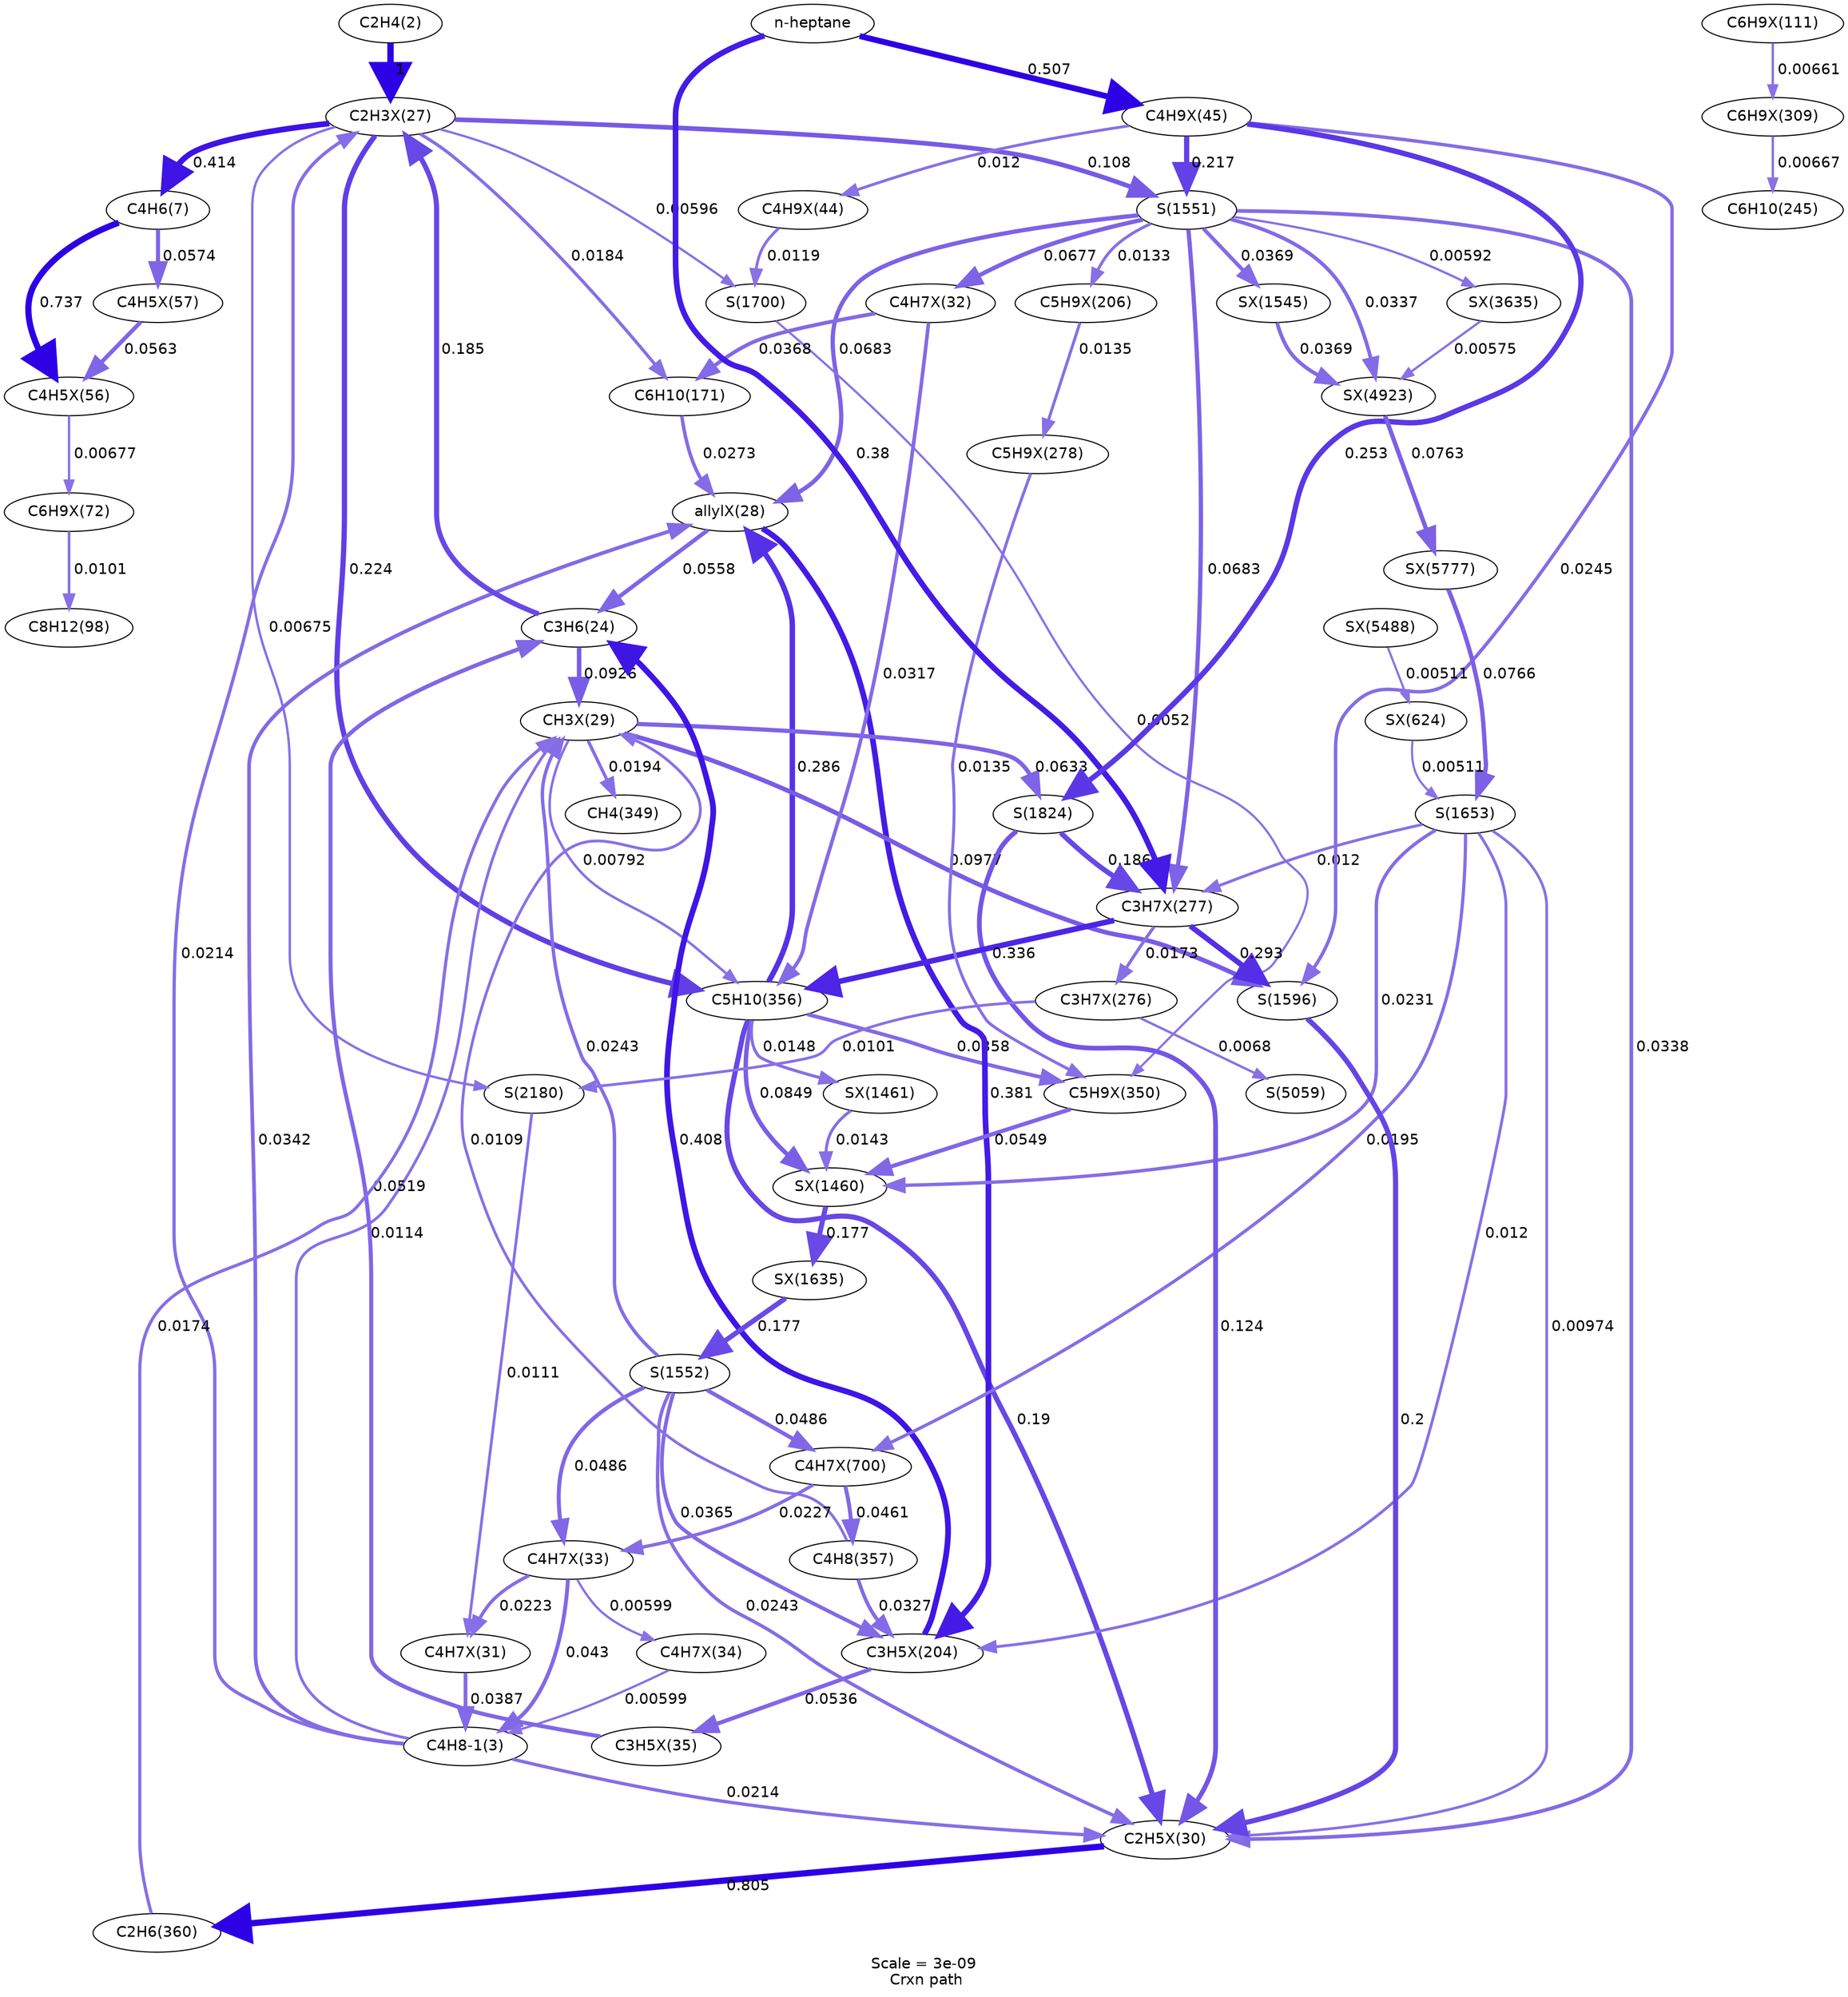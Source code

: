 digraph reaction_paths {
center=1;
s5 -> s68[fontname="Helvetica", style="setlinewidth(6)", arrowsize=3, color="0.7, 1.5, 0.9"
, label=" 1"];
s68 -> s8[fontname="Helvetica", style="setlinewidth(5.33)", arrowsize=2.67, color="0.7, 0.914, 0.9"
, label=" 0.414"];
s6 -> s68[fontname="Helvetica", style="setlinewidth(3.1)", arrowsize=1.55, color="0.7, 0.521, 0.9"
, label=" 0.0214"];
s68 -> s13[fontname="Helvetica", style="setlinewidth(2.98)", arrowsize=1.49, color="0.7, 0.518, 0.9"
, label=" 0.0184"];
s10 -> s68[fontname="Helvetica", style="setlinewidth(4.73)", arrowsize=2.36, color="0.7, 0.685, 0.9"
, label=" 0.185"];
s68 -> s27[fontname="Helvetica", style="setlinewidth(4.87)", arrowsize=2.43, color="0.7, 0.724, 0.9"
, label=" 0.224"];
s68 -> s33[fontname="Helvetica", style="setlinewidth(4.32)", arrowsize=2.16, color="0.7, 0.608, 0.9"
, label=" 0.108"];
s68 -> s49[fontname="Helvetica", style="setlinewidth(2.23)", arrowsize=1.11, color="0.7, 0.507, 0.9"
, label=" 0.00675"];
s68 -> s45[fontname="Helvetica", style="setlinewidth(2.13)", arrowsize=1.07, color="0.7, 0.506, 0.9"
, label=" 0.00596"];
s8 -> s84[fontname="Helvetica", style="setlinewidth(5.77)", arrowsize=2.88, color="0.7, 1.24, 0.9"
, label=" 0.737"];
s8 -> s85[fontname="Helvetica", style="setlinewidth(3.84)", arrowsize=1.92, color="0.7, 0.557, 0.9"
, label=" 0.0574"];
s85 -> s84[fontname="Helvetica", style="setlinewidth(3.83)", arrowsize=1.91, color="0.7, 0.556, 0.9"
, label=" 0.0563"];
s84 -> s88[fontname="Helvetica", style="setlinewidth(2.23)", arrowsize=1.11, color="0.7, 0.507, 0.9"
, label=" 0.00677"];
s88 -> s12[fontname="Helvetica", style="setlinewidth(2.53)", arrowsize=1.26, color="0.7, 0.51, 0.9"
, label=" 0.0101"];
s6 -> s69[fontname="Helvetica", style="setlinewidth(3.45)", arrowsize=1.73, color="0.7, 0.534, 0.9"
, label=" 0.0342"];
s6 -> s70[fontname="Helvetica", style="setlinewidth(2.62)", arrowsize=1.31, color="0.7, 0.511, 0.9"
, label=" 0.0114"];
s6 -> s71[fontname="Helvetica", style="setlinewidth(3.1)", arrowsize=1.55, color="0.7, 0.521, 0.9"
, label=" 0.0214"];
s74 -> s6[fontname="Helvetica", style="setlinewidth(3.62)", arrowsize=1.81, color="0.7, 0.543, 0.9"
, label=" 0.043"];
s72 -> s6[fontname="Helvetica", style="setlinewidth(3.55)", arrowsize=1.77, color="0.7, 0.539, 0.9"
, label=" 0.0387"];
s75 -> s6[fontname="Helvetica", style="setlinewidth(2.14)", arrowsize=1.07, color="0.7, 0.506, 0.9"
, label=" 0.00599"];
s73 -> s13[fontname="Helvetica", style="setlinewidth(3.51)", arrowsize=1.75, color="0.7, 0.537, 0.9"
, label=" 0.0368"];
s73 -> s27[fontname="Helvetica", style="setlinewidth(3.39)", arrowsize=1.7, color="0.7, 0.532, 0.9"
, label=" 0.0317"];
s33 -> s73[fontname="Helvetica", style="setlinewidth(3.97)", arrowsize=1.98, color="0.7, 0.568, 0.9"
, label=" 0.0677"];
s13 -> s69[fontname="Helvetica", style="setlinewidth(3.28)", arrowsize=1.64, color="0.7, 0.527, 0.9"
, label=" 0.0273"];
s69 -> s105[fontname="Helvetica", style="setlinewidth(5.27)", arrowsize=2.64, color="0.7, 0.881, 0.9"
, label=" 0.381"];
s69 -> s10[fontname="Helvetica", style="setlinewidth(3.82)", arrowsize=1.91, color="0.7, 0.556, 0.9"
, label=" 0.0558"];
s27 -> s69[fontname="Helvetica", style="setlinewidth(5.05)", arrowsize=2.53, color="0.7, 0.786, 0.9"
, label=" 0.286"];
s33 -> s69[fontname="Helvetica", style="setlinewidth(3.97)", arrowsize=1.99, color="0.7, 0.568, 0.9"
, label=" 0.0683"];
s105 -> s76[fontname="Helvetica", style="setlinewidth(3.79)", arrowsize=1.9, color="0.7, 0.554, 0.9"
, label=" 0.0536"];
s105 -> s10[fontname="Helvetica", style="setlinewidth(5.32)", arrowsize=2.66, color="0.7, 0.908, 0.9"
, label=" 0.408"];
s34 -> s105[fontname="Helvetica", style="setlinewidth(3.5)", arrowsize=1.75, color="0.7, 0.536, 0.9"
, label=" 0.0365"];
s28 -> s105[fontname="Helvetica", style="setlinewidth(3.42)", arrowsize=1.71, color="0.7, 0.533, 0.9"
, label=" 0.0327"];
s43 -> s105[fontname="Helvetica", style="setlinewidth(2.66)", arrowsize=1.33, color="0.7, 0.512, 0.9"
, label=" 0.012"];
s76 -> s10[fontname="Helvetica", style="setlinewidth(3.77)", arrowsize=1.88, color="0.7, 0.552, 0.9"
, label=" 0.0519"];
s10 -> s70[fontname="Helvetica", style="setlinewidth(4.2)", arrowsize=2.1, color="0.7, 0.593, 0.9"
, label=" 0.0926"];
s98 -> s117[fontname="Helvetica", style="setlinewidth(2.21)", arrowsize=1.11, color="0.7, 0.507, 0.9"
, label=" 0.00661"];
s29 -> s70[fontname="Helvetica", style="setlinewidth(2.94)", arrowsize=1.47, color="0.7, 0.517, 0.9"
, label=" 0.0174"];
s70 -> s25[fontname="Helvetica", style="setlinewidth(3.02)", arrowsize=1.51, color="0.7, 0.519, 0.9"
, label=" 0.0194"];
s70 -> s27[fontname="Helvetica", style="setlinewidth(2.35)", arrowsize=1.17, color="0.7, 0.508, 0.9"
, label=" 0.00792"];
s34 -> s70[fontname="Helvetica", style="setlinewidth(3.19)", arrowsize=1.6, color="0.7, 0.524, 0.9"
, label=" 0.0243"];
s28 -> s70[fontname="Helvetica", style="setlinewidth(2.59)", arrowsize=1.29, color="0.7, 0.511, 0.9"
, label=" 0.0109"];
s70 -> s37[fontname="Helvetica", style="setlinewidth(4.24)", arrowsize=2.12, color="0.7, 0.598, 0.9"
, label=" 0.0977"];
s70 -> s47[fontname="Helvetica", style="setlinewidth(3.92)", arrowsize=1.96, color="0.7, 0.563, 0.9"
, label=" 0.0633"];
s71 -> s29[fontname="Helvetica", style="setlinewidth(5.84)", arrowsize=2.92, color="0.7, 1.3, 0.9"
, label=" 0.805"];
s117 -> s17[fontname="Helvetica", style="setlinewidth(2.22)", arrowsize=1.11, color="0.7, 0.507, 0.9"
, label=" 0.00667"];
s27 -> s71[fontname="Helvetica", style="setlinewidth(4.75)", arrowsize=2.37, color="0.7, 0.69, 0.9"
, label=" 0.19"];
s27 -> s158[fontname="Helvetica", style="setlinewidth(4.14)", arrowsize=2.07, color="0.7, 0.585, 0.9"
, label=" 0.0849"];
s27 -> s118[fontname="Helvetica", style="setlinewidth(3.49)", arrowsize=1.74, color="0.7, 0.536, 0.9"
, label=" 0.0358"];
s27 -> s159[fontname="Helvetica", style="setlinewidth(2.82)", arrowsize=1.41, color="0.7, 0.515, 0.9"
, label=" 0.0148"];
s110 -> s27[fontname="Helvetica", style="setlinewidth(5.18)", arrowsize=2.59, color="0.7, 0.836, 0.9"
, label=" 0.336"];
s34 -> s71[fontname="Helvetica", style="setlinewidth(3.19)", arrowsize=1.6, color="0.7, 0.524, 0.9"
, label=" 0.0243"];
s37 -> s71[fontname="Helvetica", style="setlinewidth(4.78)", arrowsize=2.39, color="0.7, 0.7, 0.9"
, label=" 0.2"];
s33 -> s71[fontname="Helvetica", style="setlinewidth(3.44)", arrowsize=1.72, color="0.7, 0.534, 0.9"
, label=" 0.0338"];
s47 -> s71[fontname="Helvetica", style="setlinewidth(4.43)", arrowsize=2.21, color="0.7, 0.624, 0.9"
, label=" 0.124"];
s43 -> s71[fontname="Helvetica", style="setlinewidth(2.5)", arrowsize=1.25, color="0.7, 0.51, 0.9"
, label=" 0.00974"];
s118 -> s158[fontname="Helvetica", style="setlinewidth(3.81)", arrowsize=1.9, color="0.7, 0.555, 0.9"
, label=" 0.0549"];
s159 -> s158[fontname="Helvetica", style="setlinewidth(2.79)", arrowsize=1.4, color="0.7, 0.514, 0.9"
, label=" 0.0143"];
s158 -> s164[fontname="Helvetica", style="setlinewidth(4.69)", arrowsize=2.35, color="0.7, 0.677, 0.9"
, label=" 0.177"];
s43 -> s158[fontname="Helvetica", style="setlinewidth(3.16)", arrowsize=1.58, color="0.7, 0.523, 0.9"
, label=" 0.0231"];
s111 -> s118[fontname="Helvetica", style="setlinewidth(2.75)", arrowsize=1.38, color="0.7, 0.514, 0.9"
, label=" 0.0135"];
s45 -> s118[fontname="Helvetica", style="setlinewidth(2.03)", arrowsize=1.02, color="0.7, 0.505, 0.9"
, label=" 0.0052"];
s110 -> s37[fontname="Helvetica", style="setlinewidth(5.07)", arrowsize=2.54, color="0.7, 0.793, 0.9"
, label=" 0.293"];
s0 -> s110[fontname="Helvetica", style="setlinewidth(5.27)", arrowsize=2.63, color="0.7, 0.88, 0.9"
, label=" 0.38"];
s33 -> s110[fontname="Helvetica", style="setlinewidth(3.97)", arrowsize=1.99, color="0.7, 0.568, 0.9"
, label=" 0.0683"];
s110 -> s109[fontname="Helvetica", style="setlinewidth(2.94)", arrowsize=1.47, color="0.7, 0.517, 0.9"
, label=" 0.0173"];
s47 -> s110[fontname="Helvetica", style="setlinewidth(4.73)", arrowsize=2.37, color="0.7, 0.686, 0.9"
, label=" 0.186"];
s43 -> s110[fontname="Helvetica", style="setlinewidth(2.66)", arrowsize=1.33, color="0.7, 0.512, 0.9"
, label=" 0.012"];
s106 -> s111[fontname="Helvetica", style="setlinewidth(2.75)", arrowsize=1.38, color="0.7, 0.514, 0.9"
, label=" 0.0135"];
s164 -> s34[fontname="Helvetica", style="setlinewidth(4.69)", arrowsize=2.35, color="0.7, 0.677, 0.9"
, label=" 0.177"];
s34 -> s133[fontname="Helvetica", style="setlinewidth(3.72)", arrowsize=1.86, color="0.7, 0.549, 0.9"
, label=" 0.0486"];
s34 -> s74[fontname="Helvetica", style="setlinewidth(3.72)", arrowsize=1.86, color="0.7, 0.549, 0.9"
, label=" 0.0486"];
s133 -> s74[fontname="Helvetica", style="setlinewidth(3.14)", arrowsize=1.57, color="0.7, 0.523, 0.9"
, label=" 0.0227"];
s133 -> s28[fontname="Helvetica", style="setlinewidth(3.68)", arrowsize=1.84, color="0.7, 0.546, 0.9"
, label=" 0.0461"];
s43 -> s133[fontname="Helvetica", style="setlinewidth(3.03)", arrowsize=1.51, color="0.7, 0.519, 0.9"
, label=" 0.0195"];
s74 -> s72[fontname="Helvetica", style="setlinewidth(3.13)", arrowsize=1.56, color="0.7, 0.522, 0.9"
, label=" 0.0223"];
s74 -> s75[fontname="Helvetica", style="setlinewidth(2.14)", arrowsize=1.07, color="0.7, 0.506, 0.9"
, label=" 0.00599"];
s49 -> s72[fontname="Helvetica", style="setlinewidth(2.6)", arrowsize=1.3, color="0.7, 0.511, 0.9"
, label=" 0.0111"];
s80 -> s37[fontname="Helvetica", style="setlinewidth(3.2)", arrowsize=1.6, color="0.7, 0.525, 0.9"
, label=" 0.0245"];
s33 -> s106[fontname="Helvetica", style="setlinewidth(2.74)", arrowsize=1.37, color="0.7, 0.513, 0.9"
, label=" 0.0133"];
s0 -> s80[fontname="Helvetica", style="setlinewidth(5.49)", arrowsize=2.74, color="0.7, 1.01, 0.9"
, label=" 0.507"];
s80 -> s33[fontname="Helvetica", style="setlinewidth(4.85)", arrowsize=2.42, color="0.7, 0.717, 0.9"
, label=" 0.217"];
s80 -> s79[fontname="Helvetica", style="setlinewidth(2.66)", arrowsize=1.33, color="0.7, 0.512, 0.9"
, label=" 0.012"];
s80 -> s47[fontname="Helvetica", style="setlinewidth(4.96)", arrowsize=2.48, color="0.7, 0.753, 0.9"
, label=" 0.253"];
s33 -> s160[fontname="Helvetica", style="setlinewidth(3.51)", arrowsize=1.75, color="0.7, 0.537, 0.9"
, label=" 0.0369"];
s33 -> s227[fontname="Helvetica", style="setlinewidth(3.44)", arrowsize=1.72, color="0.7, 0.534, 0.9"
, label=" 0.0337"];
s33 -> s194[fontname="Helvetica", style="setlinewidth(2.13)", arrowsize=1.06, color="0.7, 0.506, 0.9"
, label=" 0.00592"];
s109 -> s49[fontname="Helvetica", style="setlinewidth(2.53)", arrowsize=1.27, color="0.7, 0.51, 0.9"
, label=" 0.0101"];
s109 -> s64[fontname="Helvetica", style="setlinewidth(2.23)", arrowsize=1.12, color="0.7, 0.507, 0.9"
, label=" 0.0068"];
s79 -> s45[fontname="Helvetica", style="setlinewidth(2.66)", arrowsize=1.33, color="0.7, 0.512, 0.9"
, label=" 0.0119"];
s160 -> s227[fontname="Helvetica", style="setlinewidth(3.51)", arrowsize=1.75, color="0.7, 0.537, 0.9"
, label=" 0.0369"];
s194 -> s227[fontname="Helvetica", style="setlinewidth(2.11)", arrowsize=1.05, color="0.7, 0.506, 0.9"
, label=" 0.00575"];
s227 -> s232[fontname="Helvetica", style="setlinewidth(4.06)", arrowsize=2.03, color="0.7, 0.576, 0.9"
, label=" 0.0763"];
s232 -> s43[fontname="Helvetica", style="setlinewidth(4.06)", arrowsize=2.03, color="0.7, 0.577, 0.9"
, label=" 0.0766"];
s131 -> s43[fontname="Helvetica", style="setlinewidth(2.02)", arrowsize=1.01, color="0.7, 0.505, 0.9"
, label=" 0.00511"];
s230 -> s131[fontname="Helvetica", style="setlinewidth(2.02)", arrowsize=1.01, color="0.7, 0.505, 0.9"
, label=" 0.00511"];
s0 [ fontname="Helvetica", label="n-heptane"];
s5 [ fontname="Helvetica", label="C2H4(2)"];
s6 [ fontname="Helvetica", label="C4H8-1(3)"];
s8 [ fontname="Helvetica", label="C4H6(7)"];
s10 [ fontname="Helvetica", label="C3H6(24)"];
s12 [ fontname="Helvetica", label="C8H12(98)"];
s13 [ fontname="Helvetica", label="C6H10(171)"];
s17 [ fontname="Helvetica", label="C6H10(245)"];
s25 [ fontname="Helvetica", label="CH4(349)"];
s27 [ fontname="Helvetica", label="C5H10(356)"];
s28 [ fontname="Helvetica", label="C4H8(357)"];
s29 [ fontname="Helvetica", label="C2H6(360)"];
s33 [ fontname="Helvetica", label="S(1551)"];
s34 [ fontname="Helvetica", label="S(1552)"];
s37 [ fontname="Helvetica", label="S(1596)"];
s43 [ fontname="Helvetica", label="S(1653)"];
s45 [ fontname="Helvetica", label="S(1700)"];
s47 [ fontname="Helvetica", label="S(1824)"];
s49 [ fontname="Helvetica", label="S(2180)"];
s64 [ fontname="Helvetica", label="S(5059)"];
s68 [ fontname="Helvetica", label="C2H3X(27)"];
s69 [ fontname="Helvetica", label="allylX(28)"];
s70 [ fontname="Helvetica", label="CH3X(29)"];
s71 [ fontname="Helvetica", label="C2H5X(30)"];
s72 [ fontname="Helvetica", label="C4H7X(31)"];
s73 [ fontname="Helvetica", label="C4H7X(32)"];
s74 [ fontname="Helvetica", label="C4H7X(33)"];
s75 [ fontname="Helvetica", label="C4H7X(34)"];
s76 [ fontname="Helvetica", label="C3H5X(35)"];
s79 [ fontname="Helvetica", label="C4H9X(44)"];
s80 [ fontname="Helvetica", label="C4H9X(45)"];
s84 [ fontname="Helvetica", label="C4H5X(56)"];
s85 [ fontname="Helvetica", label="C4H5X(57)"];
s88 [ fontname="Helvetica", label="C6H9X(72)"];
s98 [ fontname="Helvetica", label="C6H9X(111)"];
s105 [ fontname="Helvetica", label="C3H5X(204)"];
s106 [ fontname="Helvetica", label="C5H9X(206)"];
s109 [ fontname="Helvetica", label="C3H7X(276)"];
s110 [ fontname="Helvetica", label="C3H7X(277)"];
s111 [ fontname="Helvetica", label="C5H9X(278)"];
s117 [ fontname="Helvetica", label="C6H9X(309)"];
s118 [ fontname="Helvetica", label="C5H9X(350)"];
s131 [ fontname="Helvetica", label="SX(624)"];
s133 [ fontname="Helvetica", label="C4H7X(700)"];
s158 [ fontname="Helvetica", label="SX(1460)"];
s159 [ fontname="Helvetica", label="SX(1461)"];
s160 [ fontname="Helvetica", label="SX(1545)"];
s164 [ fontname="Helvetica", label="SX(1635)"];
s194 [ fontname="Helvetica", label="SX(3635)"];
s227 [ fontname="Helvetica", label="SX(4923)"];
s230 [ fontname="Helvetica", label="SX(5488)"];
s232 [ fontname="Helvetica", label="SX(5777)"];
 label = "Scale = 3e-09\l Crxn path";
 fontname = "Helvetica";
}
